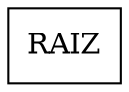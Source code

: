 digraph MatrizCapa{ 
 node[shape=box] 
 rankdir=UD; 
 {rank=min; 
nodo00[label="RAIZ" ,rankdir=LR,group=0]; 
}{rank=same; 
nodo00[label="RAIZ" ,group=0]; 
}}